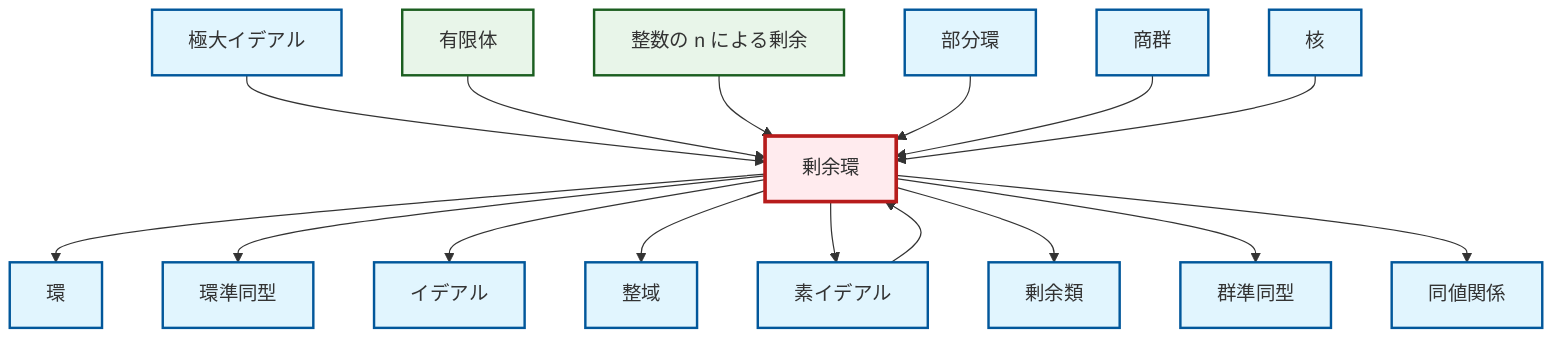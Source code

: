 graph TD
    classDef definition fill:#e1f5fe,stroke:#01579b,stroke-width:2px
    classDef theorem fill:#f3e5f5,stroke:#4a148c,stroke-width:2px
    classDef axiom fill:#fff3e0,stroke:#e65100,stroke-width:2px
    classDef example fill:#e8f5e9,stroke:#1b5e20,stroke-width:2px
    classDef current fill:#ffebee,stroke:#b71c1c,stroke-width:3px
    def-quotient-ring["剰余環"]:::definition
    def-ring["環"]:::definition
    def-kernel["核"]:::definition
    def-ideal["イデアル"]:::definition
    def-homomorphism["群準同型"]:::definition
    def-integral-domain["整域"]:::definition
    ex-finite-field["有限体"]:::example
    def-subring["部分環"]:::definition
    ex-quotient-integers-mod-n["整数の n による剰余"]:::example
    def-ring-homomorphism["環準同型"]:::definition
    def-maximal-ideal["極大イデアル"]:::definition
    def-coset["剰余類"]:::definition
    def-prime-ideal["素イデアル"]:::definition
    def-equivalence-relation["同値関係"]:::definition
    def-quotient-group["商群"]:::definition
    def-maximal-ideal --> def-quotient-ring
    def-prime-ideal --> def-quotient-ring
    def-quotient-ring --> def-ring
    ex-finite-field --> def-quotient-ring
    def-quotient-ring --> def-ring-homomorphism
    def-quotient-ring --> def-ideal
    def-quotient-ring --> def-integral-domain
    def-quotient-ring --> def-prime-ideal
    ex-quotient-integers-mod-n --> def-quotient-ring
    def-quotient-ring --> def-coset
    def-quotient-ring --> def-homomorphism
    def-subring --> def-quotient-ring
    def-quotient-group --> def-quotient-ring
    def-quotient-ring --> def-equivalence-relation
    def-kernel --> def-quotient-ring
    class def-quotient-ring current